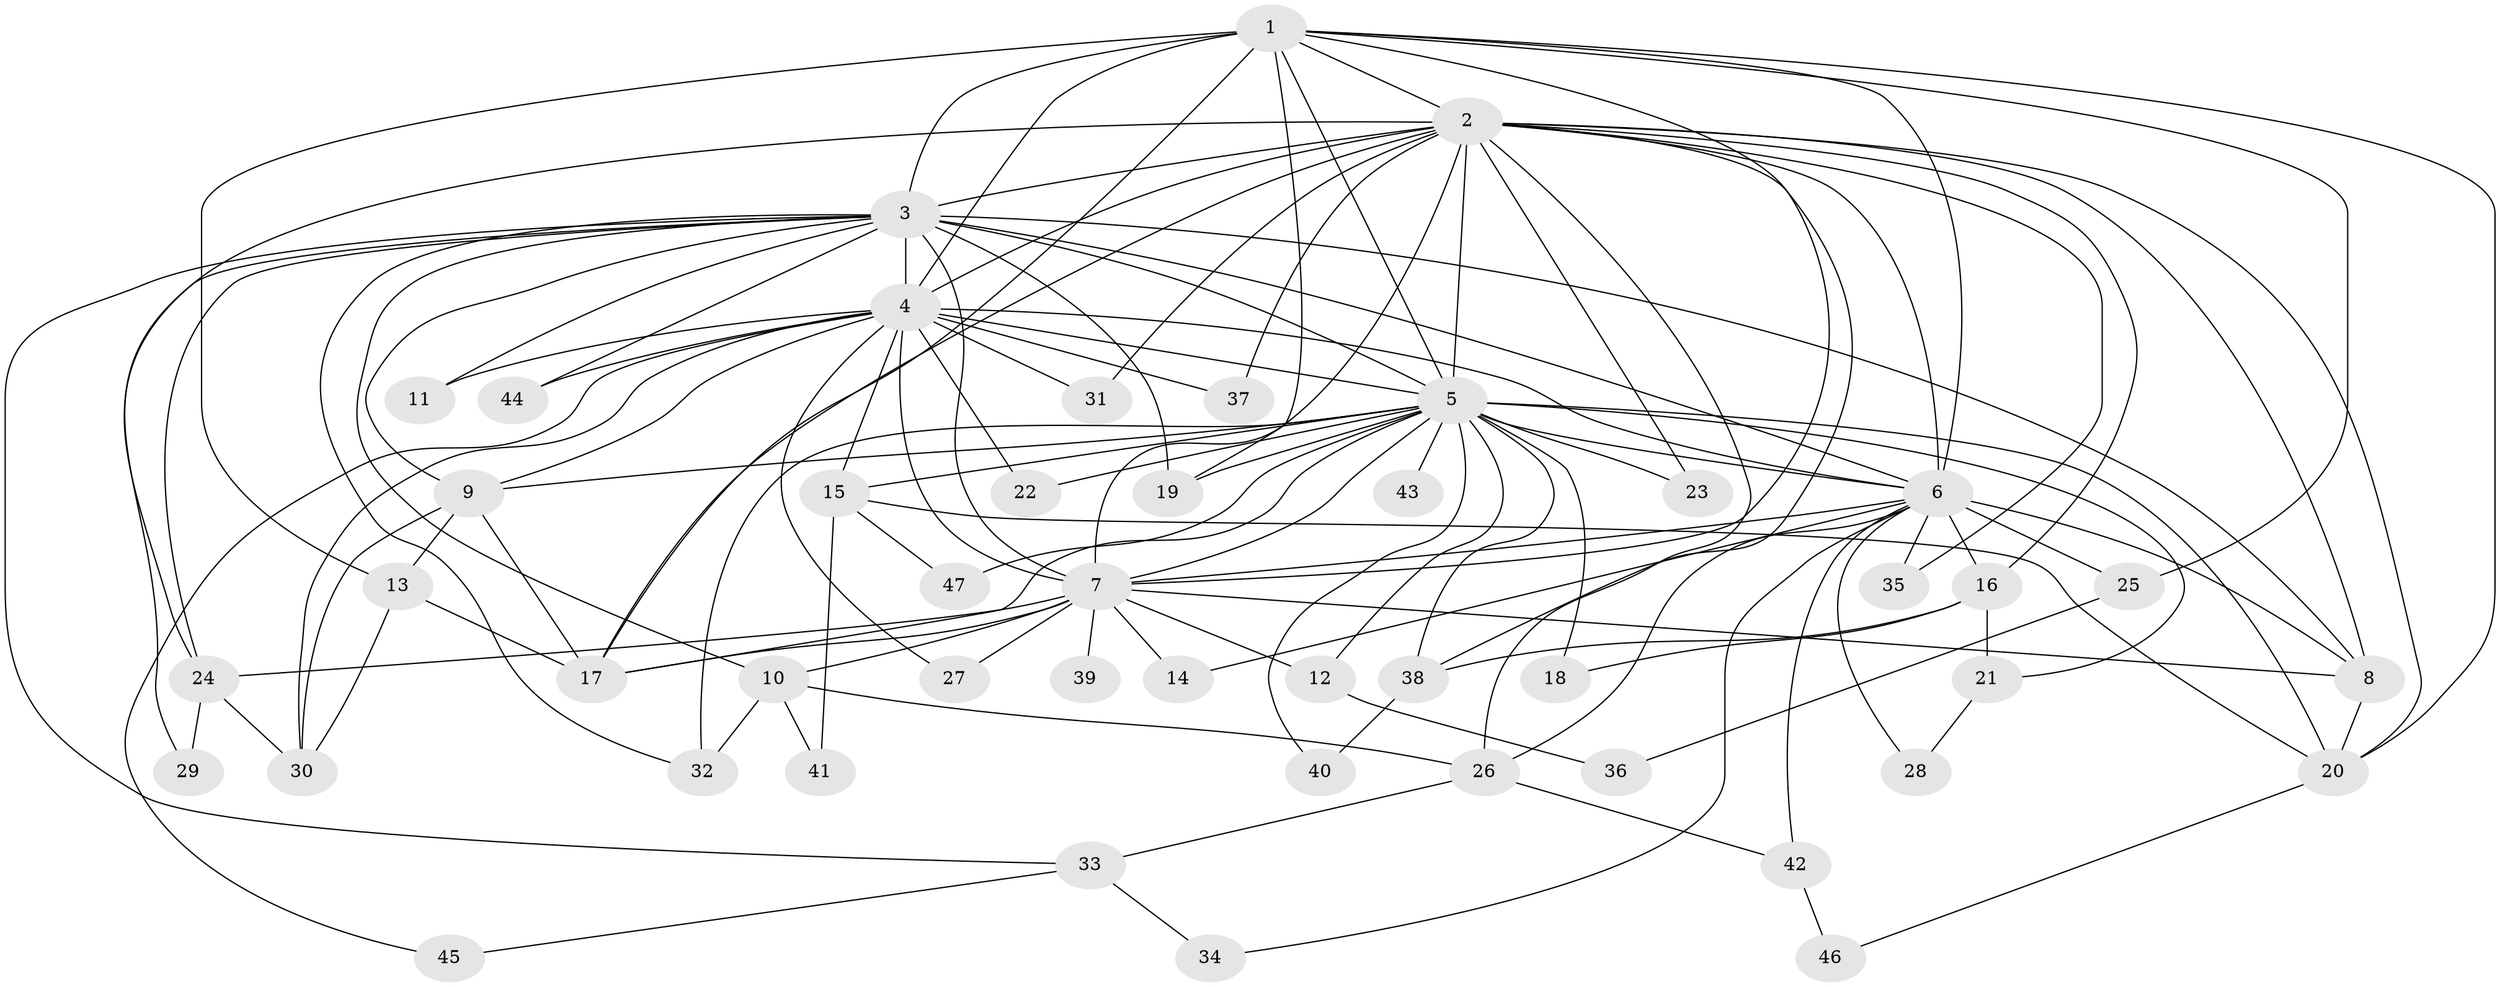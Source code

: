 // original degree distribution, {18: 0.02127659574468085, 32: 0.010638297872340425, 19: 0.010638297872340425, 15: 0.010638297872340425, 31: 0.010638297872340425, 21: 0.010638297872340425, 16: 0.010638297872340425, 12: 0.010638297872340425, 20: 0.010638297872340425, 5: 0.0851063829787234, 2: 0.5319148936170213, 3: 0.2127659574468085, 4: 0.06382978723404255}
// Generated by graph-tools (version 1.1) at 2025/49/03/04/25 22:49:24]
// undirected, 47 vertices, 116 edges
graph export_dot {
  node [color=gray90,style=filled];
  1;
  2;
  3;
  4;
  5;
  6;
  7;
  8;
  9;
  10;
  11;
  12;
  13;
  14;
  15;
  16;
  17;
  18;
  19;
  20;
  21;
  22;
  23;
  24;
  25;
  26;
  27;
  28;
  29;
  30;
  31;
  32;
  33;
  34;
  35;
  36;
  37;
  38;
  39;
  40;
  41;
  42;
  43;
  44;
  45;
  46;
  47;
  1 -- 2 [weight=3.0];
  1 -- 3 [weight=3.0];
  1 -- 4 [weight=2.0];
  1 -- 5 [weight=1.0];
  1 -- 6 [weight=2.0];
  1 -- 7 [weight=1.0];
  1 -- 13 [weight=1.0];
  1 -- 17 [weight=1.0];
  1 -- 19 [weight=1.0];
  1 -- 20 [weight=1.0];
  1 -- 25 [weight=1.0];
  2 -- 3 [weight=3.0];
  2 -- 4 [weight=2.0];
  2 -- 5 [weight=7.0];
  2 -- 6 [weight=5.0];
  2 -- 7 [weight=1.0];
  2 -- 8 [weight=1.0];
  2 -- 16 [weight=1.0];
  2 -- 17 [weight=1.0];
  2 -- 20 [weight=1.0];
  2 -- 23 [weight=1.0];
  2 -- 24 [weight=1.0];
  2 -- 26 [weight=1.0];
  2 -- 31 [weight=1.0];
  2 -- 35 [weight=1.0];
  2 -- 37 [weight=1.0];
  2 -- 38 [weight=1.0];
  3 -- 4 [weight=4.0];
  3 -- 5 [weight=3.0];
  3 -- 6 [weight=4.0];
  3 -- 7 [weight=3.0];
  3 -- 8 [weight=1.0];
  3 -- 9 [weight=4.0];
  3 -- 10 [weight=1.0];
  3 -- 11 [weight=1.0];
  3 -- 19 [weight=1.0];
  3 -- 24 [weight=1.0];
  3 -- 29 [weight=1.0];
  3 -- 32 [weight=1.0];
  3 -- 33 [weight=1.0];
  3 -- 44 [weight=1.0];
  4 -- 5 [weight=2.0];
  4 -- 6 [weight=4.0];
  4 -- 7 [weight=2.0];
  4 -- 9 [weight=1.0];
  4 -- 11 [weight=2.0];
  4 -- 15 [weight=1.0];
  4 -- 22 [weight=1.0];
  4 -- 27 [weight=1.0];
  4 -- 30 [weight=1.0];
  4 -- 31 [weight=1.0];
  4 -- 37 [weight=1.0];
  4 -- 44 [weight=1.0];
  4 -- 45 [weight=1.0];
  5 -- 6 [weight=2.0];
  5 -- 7 [weight=1.0];
  5 -- 9 [weight=1.0];
  5 -- 12 [weight=1.0];
  5 -- 15 [weight=1.0];
  5 -- 17 [weight=1.0];
  5 -- 18 [weight=1.0];
  5 -- 19 [weight=1.0];
  5 -- 20 [weight=1.0];
  5 -- 21 [weight=1.0];
  5 -- 22 [weight=1.0];
  5 -- 23 [weight=1.0];
  5 -- 32 [weight=1.0];
  5 -- 38 [weight=1.0];
  5 -- 40 [weight=1.0];
  5 -- 43 [weight=1.0];
  5 -- 47 [weight=1.0];
  6 -- 7 [weight=2.0];
  6 -- 8 [weight=2.0];
  6 -- 14 [weight=1.0];
  6 -- 16 [weight=1.0];
  6 -- 25 [weight=1.0];
  6 -- 26 [weight=1.0];
  6 -- 28 [weight=1.0];
  6 -- 34 [weight=1.0];
  6 -- 35 [weight=1.0];
  6 -- 42 [weight=1.0];
  7 -- 8 [weight=1.0];
  7 -- 10 [weight=1.0];
  7 -- 12 [weight=1.0];
  7 -- 14 [weight=1.0];
  7 -- 17 [weight=1.0];
  7 -- 24 [weight=2.0];
  7 -- 27 [weight=1.0];
  7 -- 39 [weight=1.0];
  8 -- 20 [weight=1.0];
  9 -- 13 [weight=1.0];
  9 -- 17 [weight=1.0];
  9 -- 30 [weight=1.0];
  10 -- 26 [weight=1.0];
  10 -- 32 [weight=1.0];
  10 -- 41 [weight=1.0];
  12 -- 36 [weight=1.0];
  13 -- 17 [weight=1.0];
  13 -- 30 [weight=1.0];
  15 -- 20 [weight=1.0];
  15 -- 41 [weight=1.0];
  15 -- 47 [weight=1.0];
  16 -- 18 [weight=1.0];
  16 -- 21 [weight=1.0];
  16 -- 38 [weight=1.0];
  20 -- 46 [weight=1.0];
  21 -- 28 [weight=1.0];
  24 -- 29 [weight=1.0];
  24 -- 30 [weight=1.0];
  25 -- 36 [weight=1.0];
  26 -- 33 [weight=1.0];
  26 -- 42 [weight=1.0];
  33 -- 34 [weight=1.0];
  33 -- 45 [weight=1.0];
  38 -- 40 [weight=1.0];
  42 -- 46 [weight=1.0];
}
